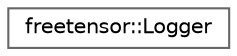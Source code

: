 digraph "Graphical Class Hierarchy"
{
 // LATEX_PDF_SIZE
  bgcolor="transparent";
  edge [fontname=Helvetica,fontsize=10,labelfontname=Helvetica,labelfontsize=10];
  node [fontname=Helvetica,fontsize=10,shape=box,height=0.2,width=0.4];
  rankdir="LR";
  Node0 [label="freetensor::Logger",height=0.2,width=0.4,color="grey40", fillcolor="white", style="filled",URL="$classfreetensor_1_1Logger.html",tooltip=" "];
}
